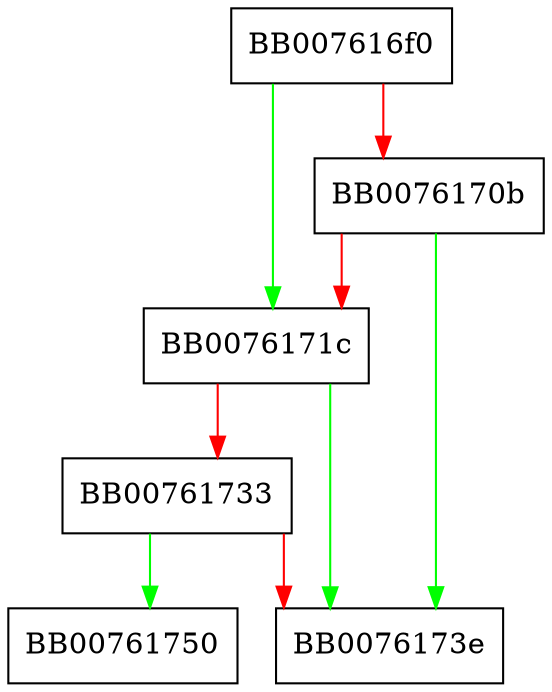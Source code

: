 digraph get_rsa_payload_f1 {
  node [shape="box"];
  graph [splines=ortho];
  BB007616f0 -> BB0076171c [color="green"];
  BB007616f0 -> BB0076170b [color="red"];
  BB0076170b -> BB0076173e [color="green"];
  BB0076170b -> BB0076171c [color="red"];
  BB0076171c -> BB0076173e [color="green"];
  BB0076171c -> BB00761733 [color="red"];
  BB00761733 -> BB00761750 [color="green"];
  BB00761733 -> BB0076173e [color="red"];
}